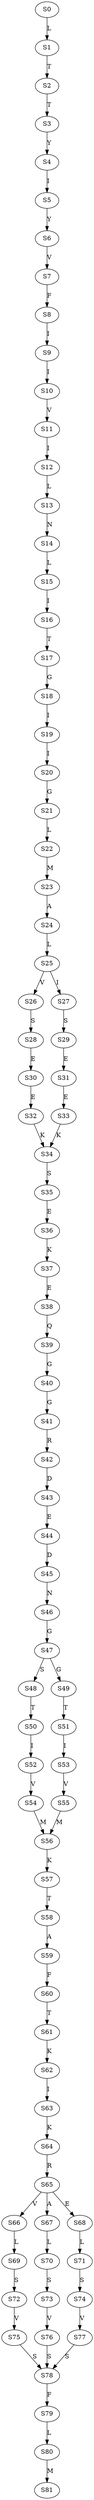 strict digraph  {
	S0 -> S1 [ label = L ];
	S1 -> S2 [ label = T ];
	S2 -> S3 [ label = T ];
	S3 -> S4 [ label = Y ];
	S4 -> S5 [ label = I ];
	S5 -> S6 [ label = Y ];
	S6 -> S7 [ label = V ];
	S7 -> S8 [ label = F ];
	S8 -> S9 [ label = I ];
	S9 -> S10 [ label = I ];
	S10 -> S11 [ label = V ];
	S11 -> S12 [ label = I ];
	S12 -> S13 [ label = L ];
	S13 -> S14 [ label = N ];
	S14 -> S15 [ label = L ];
	S15 -> S16 [ label = I ];
	S16 -> S17 [ label = T ];
	S17 -> S18 [ label = G ];
	S18 -> S19 [ label = I ];
	S19 -> S20 [ label = I ];
	S20 -> S21 [ label = G ];
	S21 -> S22 [ label = L ];
	S22 -> S23 [ label = M ];
	S23 -> S24 [ label = A ];
	S24 -> S25 [ label = L ];
	S25 -> S26 [ label = V ];
	S25 -> S27 [ label = I ];
	S26 -> S28 [ label = S ];
	S27 -> S29 [ label = S ];
	S28 -> S30 [ label = E ];
	S29 -> S31 [ label = E ];
	S30 -> S32 [ label = E ];
	S31 -> S33 [ label = E ];
	S32 -> S34 [ label = K ];
	S33 -> S34 [ label = K ];
	S34 -> S35 [ label = S ];
	S35 -> S36 [ label = E ];
	S36 -> S37 [ label = K ];
	S37 -> S38 [ label = E ];
	S38 -> S39 [ label = Q ];
	S39 -> S40 [ label = G ];
	S40 -> S41 [ label = G ];
	S41 -> S42 [ label = R ];
	S42 -> S43 [ label = D ];
	S43 -> S44 [ label = E ];
	S44 -> S45 [ label = D ];
	S45 -> S46 [ label = N ];
	S46 -> S47 [ label = G ];
	S47 -> S48 [ label = S ];
	S47 -> S49 [ label = G ];
	S48 -> S50 [ label = T ];
	S49 -> S51 [ label = T ];
	S50 -> S52 [ label = I ];
	S51 -> S53 [ label = I ];
	S52 -> S54 [ label = V ];
	S53 -> S55 [ label = V ];
	S54 -> S56 [ label = M ];
	S55 -> S56 [ label = M ];
	S56 -> S57 [ label = K ];
	S57 -> S58 [ label = T ];
	S58 -> S59 [ label = A ];
	S59 -> S60 [ label = F ];
	S60 -> S61 [ label = T ];
	S61 -> S62 [ label = K ];
	S62 -> S63 [ label = I ];
	S63 -> S64 [ label = K ];
	S64 -> S65 [ label = R ];
	S65 -> S66 [ label = V ];
	S65 -> S67 [ label = A ];
	S65 -> S68 [ label = E ];
	S66 -> S69 [ label = L ];
	S67 -> S70 [ label = L ];
	S68 -> S71 [ label = L ];
	S69 -> S72 [ label = S ];
	S70 -> S73 [ label = S ];
	S71 -> S74 [ label = S ];
	S72 -> S75 [ label = V ];
	S73 -> S76 [ label = V ];
	S74 -> S77 [ label = V ];
	S75 -> S78 [ label = S ];
	S76 -> S78 [ label = S ];
	S77 -> S78 [ label = S ];
	S78 -> S79 [ label = F ];
	S79 -> S80 [ label = L ];
	S80 -> S81 [ label = M ];
}
